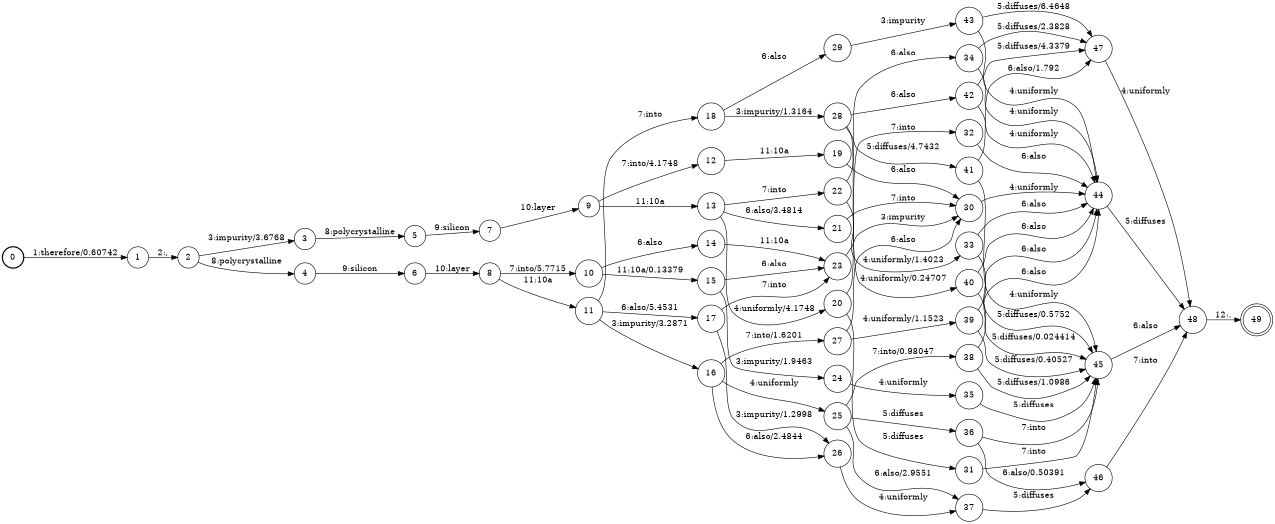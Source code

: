 digraph FST {
rankdir = LR;
size = "8.5,11";
label = "";
center = 1;
orientation = Portrait;
ranksep = "0.4";
nodesep = "0.25";
0 [label = "0", shape = circle, style = bold, fontsize = 14]
	0 -> 1 [label = "1:therefore/0.60742", fontsize = 14];
1 [label = "1", shape = circle, style = solid, fontsize = 14]
	1 -> 2 [label = "2:,", fontsize = 14];
2 [label = "2", shape = circle, style = solid, fontsize = 14]
	2 -> 3 [label = "3:impurity/3.6768", fontsize = 14];
	2 -> 4 [label = "8:polycrystalline", fontsize = 14];
3 [label = "3", shape = circle, style = solid, fontsize = 14]
	3 -> 5 [label = "8:polycrystalline", fontsize = 14];
4 [label = "4", shape = circle, style = solid, fontsize = 14]
	4 -> 6 [label = "9:silicon", fontsize = 14];
5 [label = "5", shape = circle, style = solid, fontsize = 14]
	5 -> 7 [label = "9:silicon", fontsize = 14];
6 [label = "6", shape = circle, style = solid, fontsize = 14]
	6 -> 8 [label = "10:layer", fontsize = 14];
7 [label = "7", shape = circle, style = solid, fontsize = 14]
	7 -> 9 [label = "10:layer", fontsize = 14];
8 [label = "8", shape = circle, style = solid, fontsize = 14]
	8 -> 10 [label = "7:into/5.7715", fontsize = 14];
	8 -> 11 [label = "11:10a", fontsize = 14];
9 [label = "9", shape = circle, style = solid, fontsize = 14]
	9 -> 12 [label = "7:into/4.1748", fontsize = 14];
	9 -> 13 [label = "11:10a", fontsize = 14];
10 [label = "10", shape = circle, style = solid, fontsize = 14]
	10 -> 14 [label = "6:also", fontsize = 14];
	10 -> 15 [label = "11:10a/0.13379", fontsize = 14];
11 [label = "11", shape = circle, style = solid, fontsize = 14]
	11 -> 16 [label = "3:impurity/3.2871", fontsize = 14];
	11 -> 17 [label = "6:also/5.4531", fontsize = 14];
	11 -> 18 [label = "7:into", fontsize = 14];
12 [label = "12", shape = circle, style = solid, fontsize = 14]
	12 -> 19 [label = "11:10a", fontsize = 14];
13 [label = "13", shape = circle, style = solid, fontsize = 14]
	13 -> 20 [label = "4:uniformly/4.1748", fontsize = 14];
	13 -> 21 [label = "6:also/3.4814", fontsize = 14];
	13 -> 22 [label = "7:into", fontsize = 14];
14 [label = "14", shape = circle, style = solid, fontsize = 14]
	14 -> 23 [label = "11:10a", fontsize = 14];
15 [label = "15", shape = circle, style = solid, fontsize = 14]
	15 -> 24 [label = "3:impurity/1.9463", fontsize = 14];
	15 -> 23 [label = "6:also", fontsize = 14];
16 [label = "16", shape = circle, style = solid, fontsize = 14]
	16 -> 25 [label = "4:uniformly", fontsize = 14];
	16 -> 26 [label = "6:also/2.4844", fontsize = 14];
	16 -> 27 [label = "7:into/1.6201", fontsize = 14];
17 [label = "17", shape = circle, style = solid, fontsize = 14]
	17 -> 26 [label = "3:impurity/1.2998", fontsize = 14];
	17 -> 23 [label = "7:into", fontsize = 14];
18 [label = "18", shape = circle, style = solid, fontsize = 14]
	18 -> 28 [label = "3:impurity/1.3164", fontsize = 14];
	18 -> 29 [label = "6:also", fontsize = 14];
19 [label = "19", shape = circle, style = solid, fontsize = 14]
	19 -> 30 [label = "6:also", fontsize = 14];
20 [label = "20", shape = circle, style = solid, fontsize = 14]
	20 -> 31 [label = "5:diffuses", fontsize = 14];
	20 -> 32 [label = "7:into", fontsize = 14];
21 [label = "21", shape = circle, style = solid, fontsize = 14]
	21 -> 30 [label = "7:into", fontsize = 14];
22 [label = "22", shape = circle, style = solid, fontsize = 14]
	22 -> 33 [label = "4:uniformly/1.4023", fontsize = 14];
	22 -> 34 [label = "6:also", fontsize = 14];
23 [label = "23", shape = circle, style = solid, fontsize = 14]
	23 -> 30 [label = "3:impurity", fontsize = 14];
24 [label = "24", shape = circle, style = solid, fontsize = 14]
	24 -> 35 [label = "4:uniformly", fontsize = 14];
25 [label = "25", shape = circle, style = solid, fontsize = 14]
	25 -> 36 [label = "5:diffuses", fontsize = 14];
	25 -> 37 [label = "6:also/2.9551", fontsize = 14];
	25 -> 38 [label = "7:into/0.98047", fontsize = 14];
26 [label = "26", shape = circle, style = solid, fontsize = 14]
	26 -> 37 [label = "4:uniformly", fontsize = 14];
27 [label = "27", shape = circle, style = solid, fontsize = 14]
	27 -> 39 [label = "4:uniformly/1.1523", fontsize = 14];
	27 -> 30 [label = "6:also", fontsize = 14];
28 [label = "28", shape = circle, style = solid, fontsize = 14]
	28 -> 40 [label = "4:uniformly/0.24707", fontsize = 14];
	28 -> 41 [label = "5:diffuses/4.7432", fontsize = 14];
	28 -> 42 [label = "6:also", fontsize = 14];
29 [label = "29", shape = circle, style = solid, fontsize = 14]
	29 -> 43 [label = "3:impurity", fontsize = 14];
30 [label = "30", shape = circle, style = solid, fontsize = 14]
	30 -> 44 [label = "4:uniformly", fontsize = 14];
31 [label = "31", shape = circle, style = solid, fontsize = 14]
	31 -> 45 [label = "7:into", fontsize = 14];
32 [label = "32", shape = circle, style = solid, fontsize = 14]
	32 -> 44 [label = "6:also", fontsize = 14];
33 [label = "33", shape = circle, style = solid, fontsize = 14]
	33 -> 45 [label = "5:diffuses/0.5752", fontsize = 14];
	33 -> 44 [label = "6:also", fontsize = 14];
34 [label = "34", shape = circle, style = solid, fontsize = 14]
	34 -> 44 [label = "4:uniformly", fontsize = 14];
	34 -> 47 [label = "5:diffuses/2.3828", fontsize = 14];
35 [label = "35", shape = circle, style = solid, fontsize = 14]
	35 -> 45 [label = "5:diffuses", fontsize = 14];
36 [label = "36", shape = circle, style = solid, fontsize = 14]
	36 -> 46 [label = "6:also/0.50391", fontsize = 14];
	36 -> 45 [label = "7:into", fontsize = 14];
37 [label = "37", shape = circle, style = solid, fontsize = 14]
	37 -> 46 [label = "5:diffuses", fontsize = 14];
38 [label = "38", shape = circle, style = solid, fontsize = 14]
	38 -> 45 [label = "5:diffuses/1.0986", fontsize = 14];
	38 -> 44 [label = "6:also", fontsize = 14];
39 [label = "39", shape = circle, style = solid, fontsize = 14]
	39 -> 45 [label = "5:diffuses/0.40527", fontsize = 14];
	39 -> 44 [label = "6:also", fontsize = 14];
40 [label = "40", shape = circle, style = solid, fontsize = 14]
	40 -> 45 [label = "5:diffuses/0.024414", fontsize = 14];
	40 -> 44 [label = "6:also", fontsize = 14];
41 [label = "41", shape = circle, style = solid, fontsize = 14]
	41 -> 45 [label = "4:uniformly", fontsize = 14];
	41 -> 47 [label = "6:also/1.792", fontsize = 14];
42 [label = "42", shape = circle, style = solid, fontsize = 14]
	42 -> 44 [label = "4:uniformly", fontsize = 14];
	42 -> 47 [label = "5:diffuses/4.3379", fontsize = 14];
43 [label = "43", shape = circle, style = solid, fontsize = 14]
	43 -> 44 [label = "4:uniformly", fontsize = 14];
	43 -> 47 [label = "5:diffuses/6.4648", fontsize = 14];
44 [label = "44", shape = circle, style = solid, fontsize = 14]
	44 -> 48 [label = "5:diffuses", fontsize = 14];
45 [label = "45", shape = circle, style = solid, fontsize = 14]
	45 -> 48 [label = "6:also", fontsize = 14];
46 [label = "46", shape = circle, style = solid, fontsize = 14]
	46 -> 48 [label = "7:into", fontsize = 14];
47 [label = "47", shape = circle, style = solid, fontsize = 14]
	47 -> 48 [label = "4:uniformly", fontsize = 14];
48 [label = "48", shape = circle, style = solid, fontsize = 14]
	48 -> 49 [label = "12:.", fontsize = 14];
49 [label = "49", shape = doublecircle, style = solid, fontsize = 14]
}
